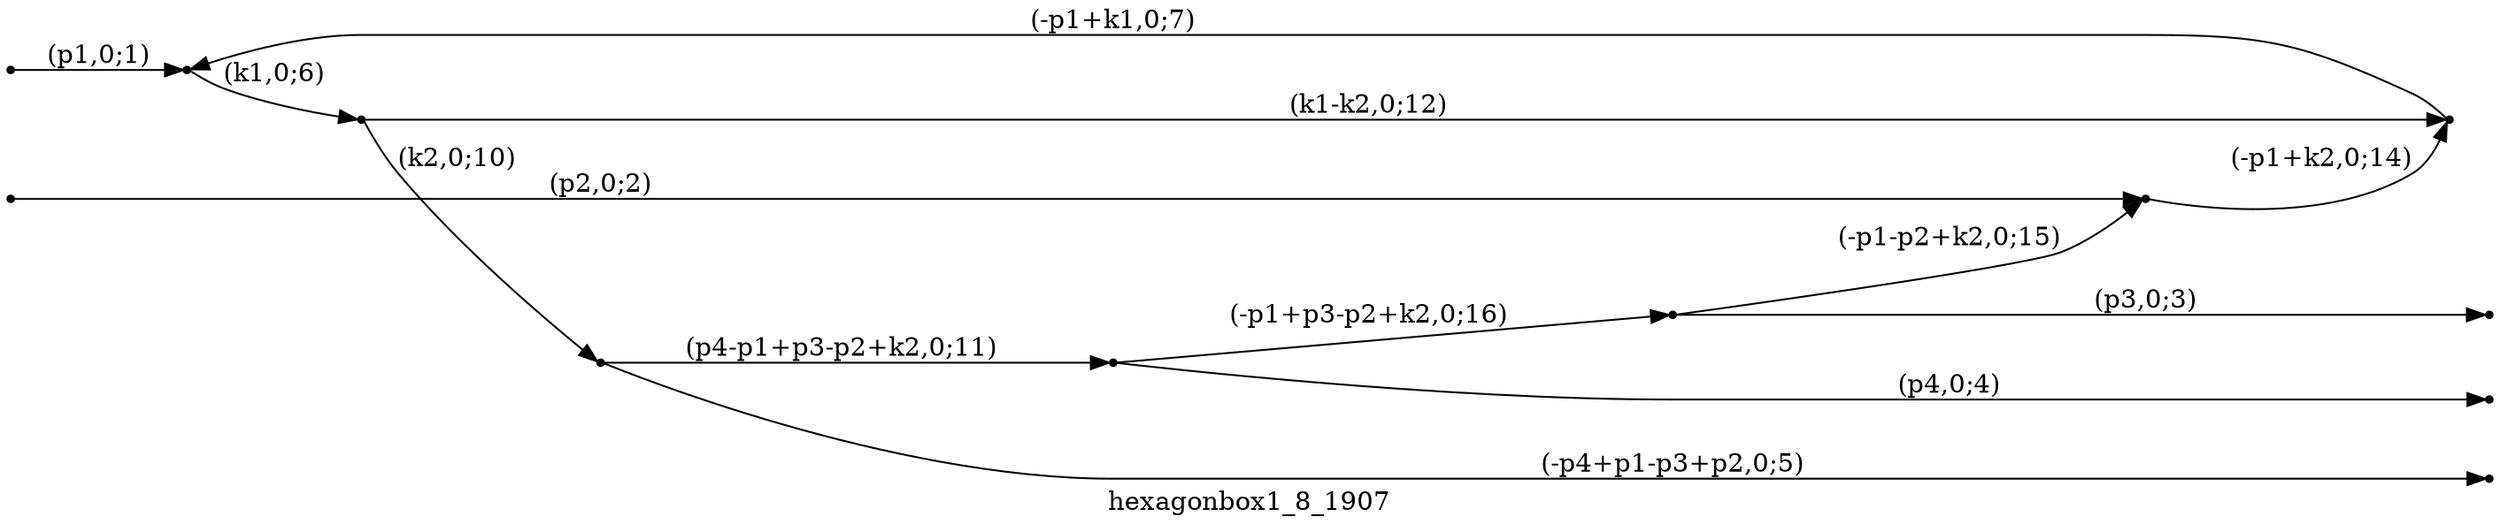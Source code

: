 digraph hexagonbox1_8_1907 {
  label="hexagonbox1_8_1907";
  rankdir="LR";
  subgraph edges {
    -1 -> 2 [label="(p1,0;1)"];
    -2 -> 6 [label="(p2,0;2)"];
    7 -> -3 [label="(p3,0;3)"];
    5 -> -4 [label="(p4,0;4)"];
    1 -> -5 [label="(-p4+p1-p3+p2,0;5)"];
    2 -> 3 [label="(k1,0;6)"];
    4 -> 2 [label="(-p1+k1,0;7)"];
    3 -> 1 [label="(k2,0;10)"];
    1 -> 5 [label="(p4-p1+p3-p2+k2,0;11)"];
    3 -> 4 [label="(k1-k2,0;12)"];
    6 -> 4 [label="(-p1+k2,0;14)"];
    7 -> 6 [label="(-p1-p2+k2,0;15)"];
    5 -> 7 [label="(-p1+p3-p2+k2,0;16)"];
  }
  subgraph incoming { rank="source"; -1; -2; }
  subgraph outgoing { rank="sink"; -3; -4; -5; }
-5 [shape=point];
-4 [shape=point];
-3 [shape=point];
-2 [shape=point];
-1 [shape=point];
1 [shape=point];
2 [shape=point];
3 [shape=point];
4 [shape=point];
5 [shape=point];
6 [shape=point];
7 [shape=point];
}

